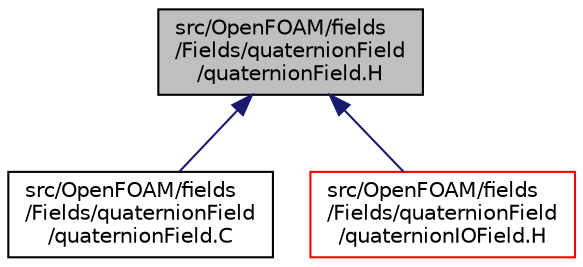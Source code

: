 digraph "src/OpenFOAM/fields/Fields/quaternionField/quaternionField.H"
{
  bgcolor="transparent";
  edge [fontname="Helvetica",fontsize="10",labelfontname="Helvetica",labelfontsize="10"];
  node [fontname="Helvetica",fontsize="10",shape=record];
  Node1 [label="src/OpenFOAM/fields\l/Fields/quaternionField\l/quaternionField.H",height=0.2,width=0.4,color="black", fillcolor="grey75", style="filled", fontcolor="black"];
  Node1 -> Node2 [dir="back",color="midnightblue",fontsize="10",style="solid",fontname="Helvetica"];
  Node2 [label="src/OpenFOAM/fields\l/Fields/quaternionField\l/quaternionField.C",height=0.2,width=0.4,color="black",URL="$a08275.html"];
  Node1 -> Node3 [dir="back",color="midnightblue",fontsize="10",style="solid",fontname="Helvetica"];
  Node3 [label="src/OpenFOAM/fields\l/Fields/quaternionField\l/quaternionIOField.H",height=0.2,width=0.4,color="red",URL="$a08278.html"];
}
